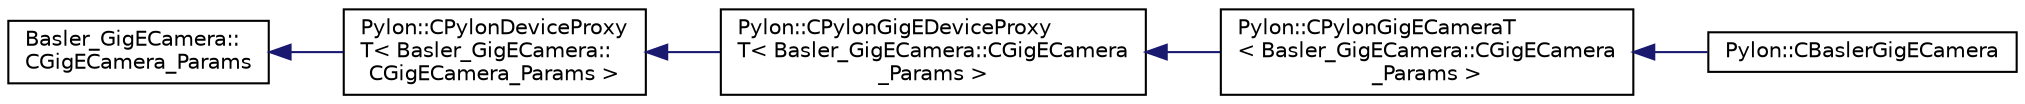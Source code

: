 digraph "Graphical Class Hierarchy"
{
  edge [fontname="Helvetica",fontsize="10",labelfontname="Helvetica",labelfontsize="10"];
  node [fontname="Helvetica",fontsize="10",shape=record];
  rankdir="LR";
  Node1 [label="Basler_GigECamera::\lCGigECamera_Params",height=0.2,width=0.4,color="black", fillcolor="white", style="filled",URL="$class_basler___gig_e_camera_1_1_c_gig_e_camera___params.html",tooltip="Basler generic GigEVision camera interface. "];
  Node1 -> Node2 [dir="back",color="midnightblue",fontsize="10",style="solid",fontname="Helvetica"];
  Node2 [label="Pylon::CPylonDeviceProxy\lT\< Basler_GigECamera::\lCGigECamera_Params \>",height=0.2,width=0.4,color="black", fillcolor="white", style="filled",URL="$class_pylon_1_1_c_pylon_device_proxy_t.html"];
  Node2 -> Node3 [dir="back",color="midnightblue",fontsize="10",style="solid",fontname="Helvetica"];
  Node3 [label="Pylon::CPylonGigEDeviceProxy\lT\< Basler_GigECamera::CGigECamera\l_Params \>",height=0.2,width=0.4,color="black", fillcolor="white", style="filled",URL="$class_pylon_1_1_c_pylon_gig_e_device_proxy_t.html"];
  Node3 -> Node4 [dir="back",color="midnightblue",fontsize="10",style="solid",fontname="Helvetica"];
  Node4 [label="Pylon::CPylonGigECameraT\l\< Basler_GigECamera::CGigECamera\l_Params \>",height=0.2,width=0.4,color="black", fillcolor="white", style="filled",URL="$class_pylon_1_1_c_pylon_gig_e_camera_t.html"];
  Node4 -> Node5 [dir="back",color="midnightblue",fontsize="10",style="solid",fontname="Helvetica"];
  Node5 [label="Pylon::CBaslerGigECamera",height=0.2,width=0.4,color="black", fillcolor="white", style="filled",URL="$class_pylon_1_1_c_basler_gig_e_camera.html",tooltip="Low Level API: The camera class for Basler GigE Vision camera devices. "];
}
